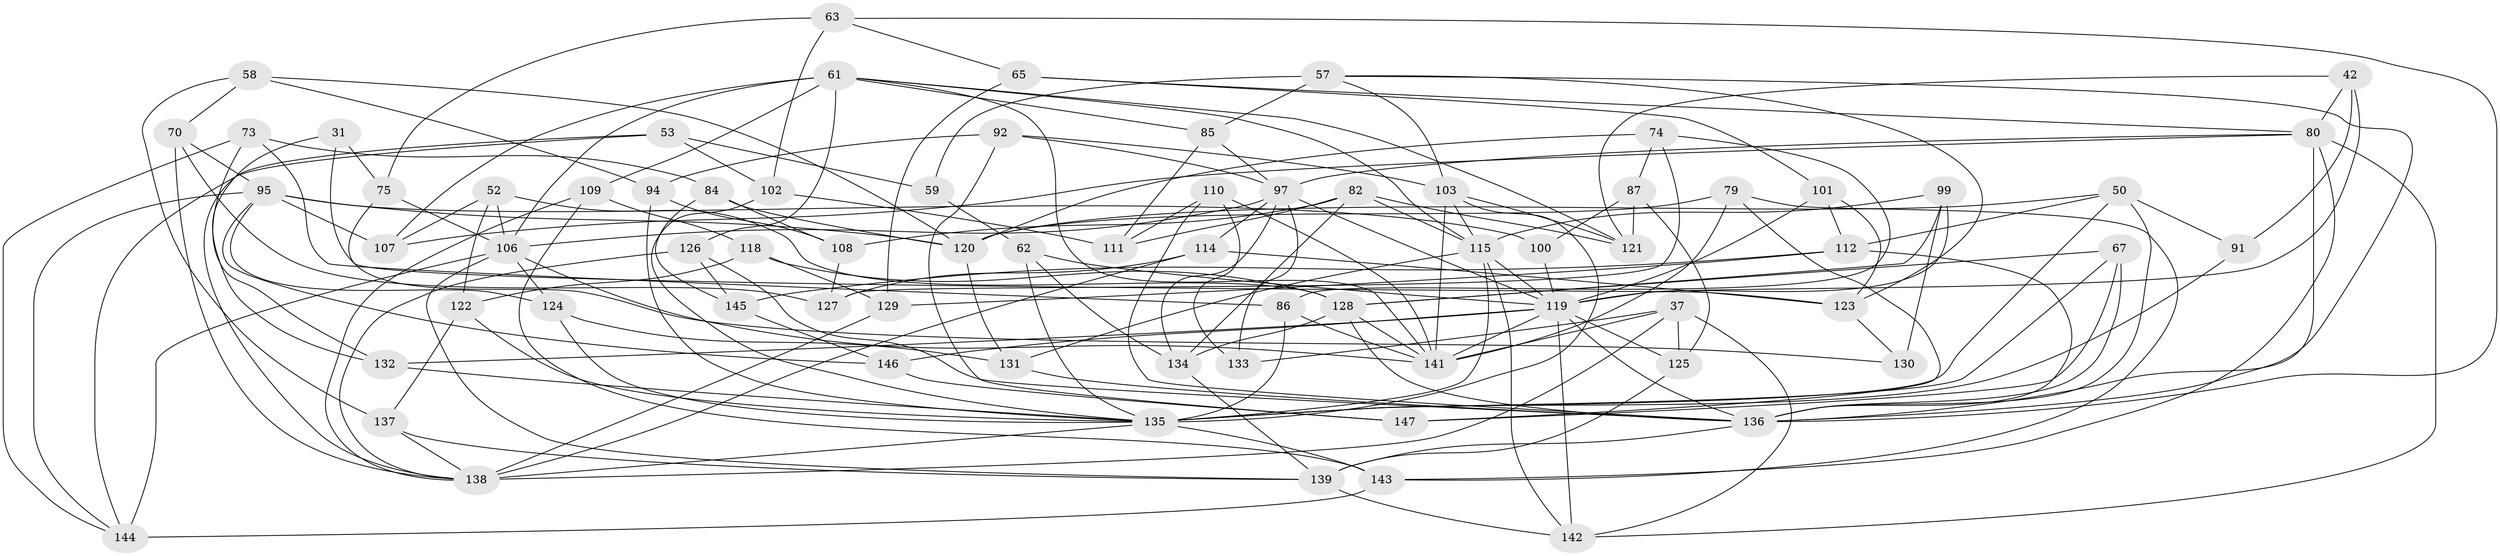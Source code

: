 // original degree distribution, {4: 1.0}
// Generated by graph-tools (version 1.1) at 2025/57/03/09/25 04:57:58]
// undirected, 73 vertices, 183 edges
graph export_dot {
graph [start="1"]
  node [color=gray90,style=filled];
  31;
  37 [super="+24"];
  42;
  50 [super="+2"];
  52;
  53;
  57 [super="+43"];
  58;
  59;
  61 [super="+5+20"];
  62;
  63;
  65;
  67;
  70;
  73;
  74;
  75;
  79;
  80 [super="+7+76+49+77"];
  82 [super="+69"];
  84;
  85;
  86;
  87;
  91;
  92;
  94;
  95 [super="+88"];
  97 [super="+4+54+14"];
  99 [super="+39"];
  100;
  101;
  102;
  103 [super="+51"];
  106 [super="+8+34"];
  107;
  108;
  109;
  110;
  111;
  112 [super="+60"];
  114;
  115 [super="+40"];
  118;
  119 [super="+113+56+116"];
  120 [super="+1+26"];
  121 [super="+15"];
  122;
  123 [super="+29"];
  124;
  125;
  126;
  127;
  128 [super="+10+78"];
  129;
  130;
  131;
  132;
  133;
  134 [super="+55"];
  135 [super="+11+23+16+83"];
  136 [super="+17+71+93+98+81"];
  137;
  138 [super="+18+22+25"];
  139 [super="+90+46"];
  141 [super="+140"];
  142 [super="+104"];
  143 [super="+68"];
  144 [super="+96"];
  145;
  146 [super="+117"];
  147;
  31 -- 132;
  31 -- 75;
  31 -- 123 [weight=2];
  37 -- 133 [weight=2];
  37 -- 125;
  37 -- 138;
  37 -- 141;
  37 -- 142;
  42 -- 91;
  42 -- 80;
  42 -- 121;
  42 -- 119;
  50 -- 135;
  50 -- 112;
  50 -- 91 [weight=2];
  50 -- 120;
  50 -- 136;
  52 -- 122;
  52 -- 107;
  52 -- 106;
  52 -- 128;
  53 -- 102;
  53 -- 59;
  53 -- 144;
  53 -- 138;
  57 -- 123;
  57 -- 59 [weight=2];
  57 -- 103;
  57 -- 85;
  57 -- 136;
  58 -- 137;
  58 -- 70;
  58 -- 94;
  58 -- 120;
  59 -- 62;
  61 -- 121;
  61 -- 106;
  61 -- 85;
  61 -- 126;
  61 -- 107;
  61 -- 109;
  61 -- 141;
  61 -- 115;
  62 -- 134;
  62 -- 135;
  62 -- 119;
  63 -- 75;
  63 -- 65;
  63 -- 102;
  63 -- 136;
  65 -- 80;
  65 -- 129;
  65 -- 101;
  67 -- 147;
  67 -- 128;
  67 -- 136;
  67 -- 135;
  70 -- 127;
  70 -- 138;
  70 -- 95;
  73 -- 144;
  73 -- 86;
  73 -- 84;
  73 -- 132;
  74 -- 120;
  74 -- 127;
  74 -- 86;
  74 -- 87;
  75 -- 130;
  75 -- 106;
  79 -- 147;
  79 -- 120;
  79 -- 141;
  79 -- 143;
  80 -- 107;
  80 -- 97 [weight=2];
  80 -- 143;
  80 -- 136 [weight=4];
  80 -- 142 [weight=2];
  82 -- 121 [weight=2];
  82 -- 111;
  82 -- 134;
  82 -- 115;
  82 -- 108;
  84 -- 108;
  84 -- 145;
  84 -- 120;
  85 -- 111;
  85 -- 97;
  86 -- 135;
  86 -- 141;
  87 -- 125;
  87 -- 100;
  87 -- 121;
  91 -- 135;
  92 -- 94;
  92 -- 147;
  92 -- 97;
  92 -- 103;
  94 -- 108;
  94 -- 135;
  95 -- 107;
  95 -- 120 [weight=2];
  95 -- 146;
  95 -- 144;
  95 -- 100;
  95 -- 124;
  97 -- 114;
  97 -- 106 [weight=2];
  97 -- 133;
  97 -- 134;
  97 -- 119;
  99 -- 128 [weight=2];
  99 -- 130 [weight=2];
  99 -- 115;
  99 -- 119;
  100 -- 119 [weight=2];
  101 -- 112;
  101 -- 123;
  101 -- 119;
  102 -- 111;
  102 -- 135;
  103 -- 135;
  103 -- 141 [weight=3];
  103 -- 121;
  103 -- 115;
  106 -- 124;
  106 -- 144 [weight=2];
  106 -- 141;
  106 -- 139;
  108 -- 127;
  109 -- 118;
  109 -- 138;
  109 -- 143;
  110 -- 133;
  110 -- 111;
  110 -- 136;
  110 -- 141;
  112 -- 136 [weight=2];
  112 -- 145;
  112 -- 129;
  114 -- 127;
  114 -- 123;
  114 -- 138;
  115 -- 135;
  115 -- 131;
  115 -- 142;
  115 -- 119;
  118 -- 129;
  118 -- 122;
  118 -- 128;
  119 -- 142 [weight=4];
  119 -- 141 [weight=4];
  119 -- 132;
  119 -- 146 [weight=3];
  119 -- 125;
  119 -- 136 [weight=3];
  120 -- 131;
  122 -- 137;
  122 -- 135;
  123 -- 130;
  124 -- 131;
  124 -- 135;
  125 -- 139;
  126 -- 145;
  126 -- 138;
  126 -- 136;
  128 -- 134 [weight=2];
  128 -- 141 [weight=3];
  128 -- 136 [weight=2];
  129 -- 138;
  131 -- 136;
  132 -- 135;
  134 -- 139;
  135 -- 138 [weight=2];
  135 -- 143 [weight=2];
  136 -- 139 [weight=2];
  137 -- 138;
  137 -- 139;
  139 -- 142 [weight=2];
  143 -- 144;
  145 -- 146;
  146 -- 147;
}
